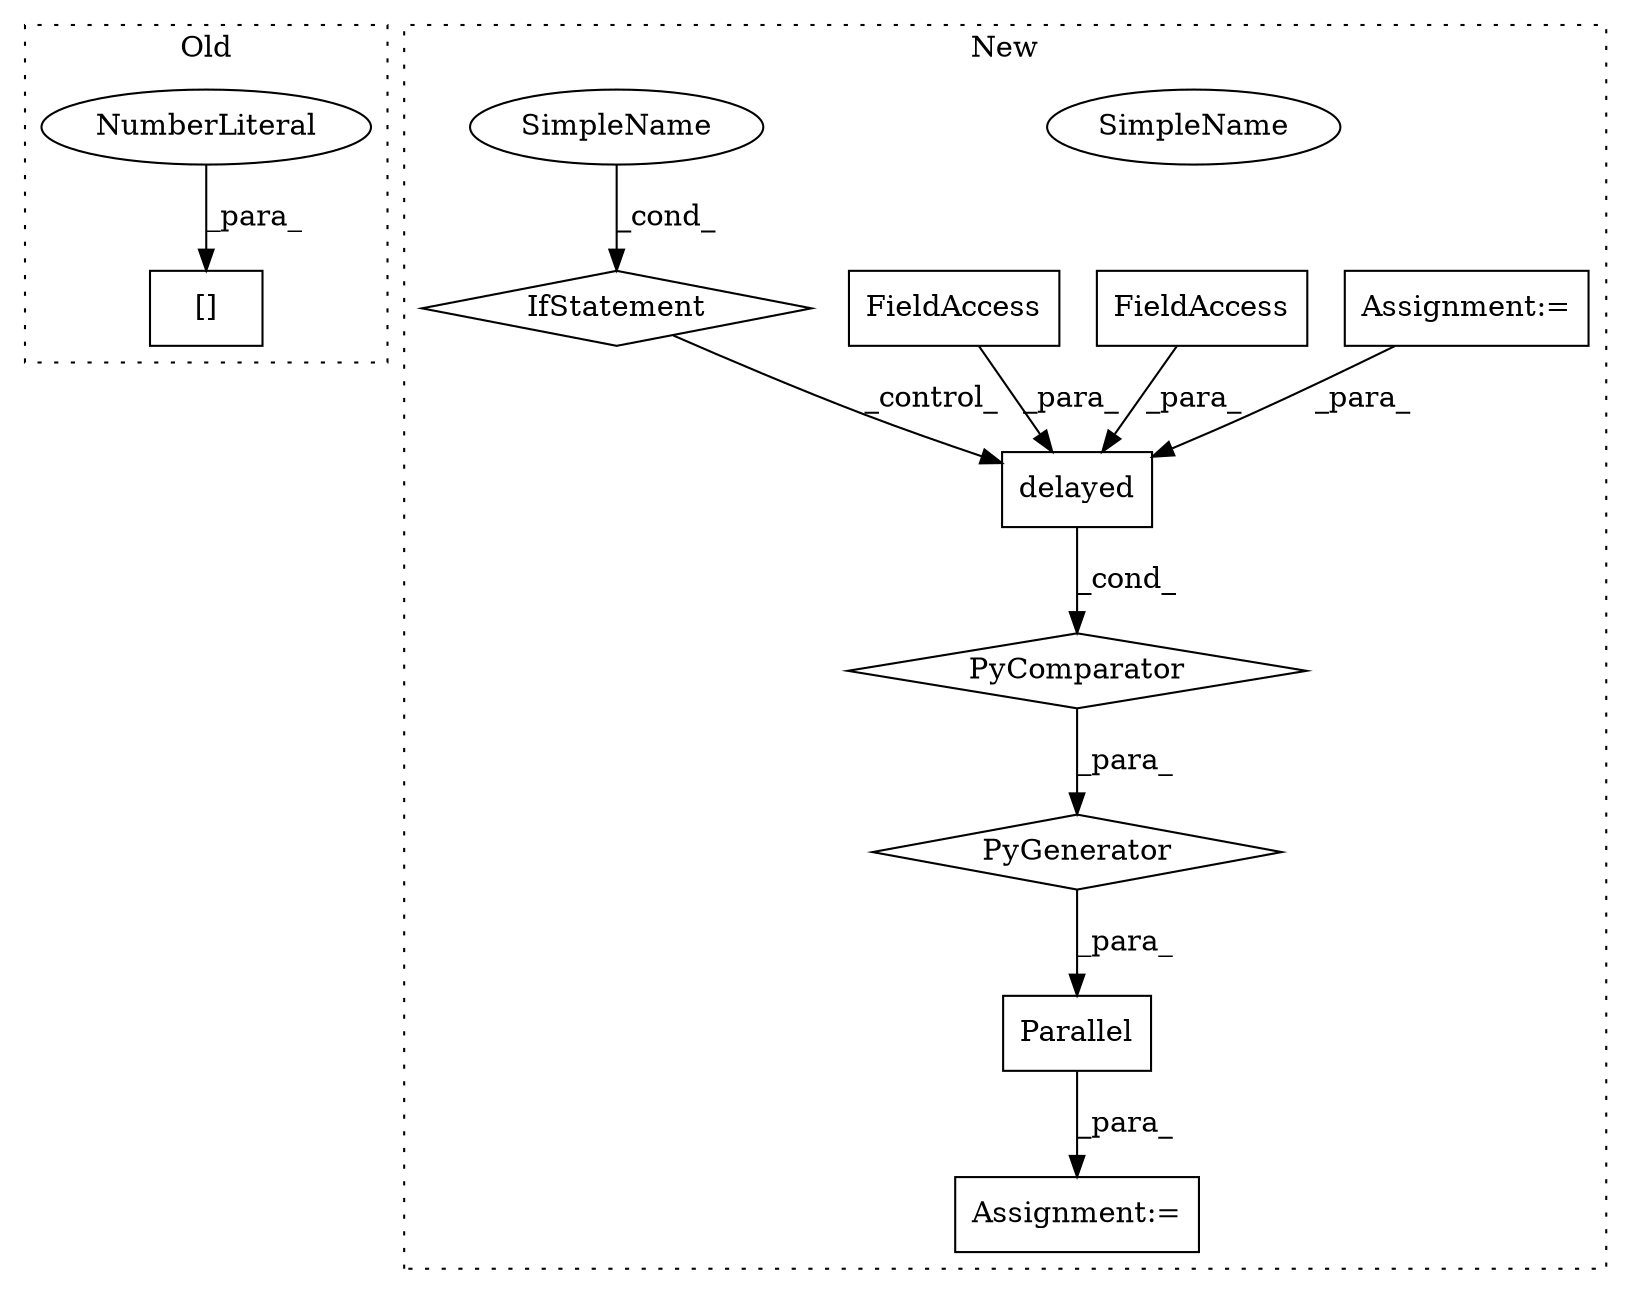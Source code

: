 digraph G {
subgraph cluster0 {
1 [label="[]" a="2" s="2111,2121" l="9,1" shape="box"];
11 [label="NumberLiteral" a="34" s="2120" l="1" shape="ellipse"];
label = "Old";
style="dotted";
}
subgraph cluster1 {
2 [label="delayed" a="32" s="2753,2798" l="8,1" shape="box"];
3 [label="Assignment:=" a="7" s="2732" l="1" shape="box"];
4 [label="IfStatement" a="25" s="2863" l="44" shape="diamond"];
5 [label="SimpleName" a="42" s="2902" l="5" shape="ellipse"];
6 [label="Assignment:=" a="7" s="2531" l="14" shape="box"];
7 [label="PyGenerator" a="107" s="2753" l="160" shape="diamond"];
8 [label="PyComparator" a="113" s="2863" l="44" shape="diamond"];
9 [label="Parallel" a="32" s="2733,2913" l="20,-3" shape="box"];
10 [label="FieldAccess" a="22" s="2776" l="4" shape="box"];
12 [label="FieldAccess" a="22" s="2790" l="4" shape="box"];
13 [label="SimpleName" a="42" s="2902" l="5" shape="ellipse"];
label = "New";
style="dotted";
}
2 -> 8 [label="_cond_"];
4 -> 2 [label="_control_"];
6 -> 2 [label="_para_"];
7 -> 9 [label="_para_"];
8 -> 7 [label="_para_"];
9 -> 3 [label="_para_"];
10 -> 2 [label="_para_"];
11 -> 1 [label="_para_"];
12 -> 2 [label="_para_"];
13 -> 4 [label="_cond_"];
}